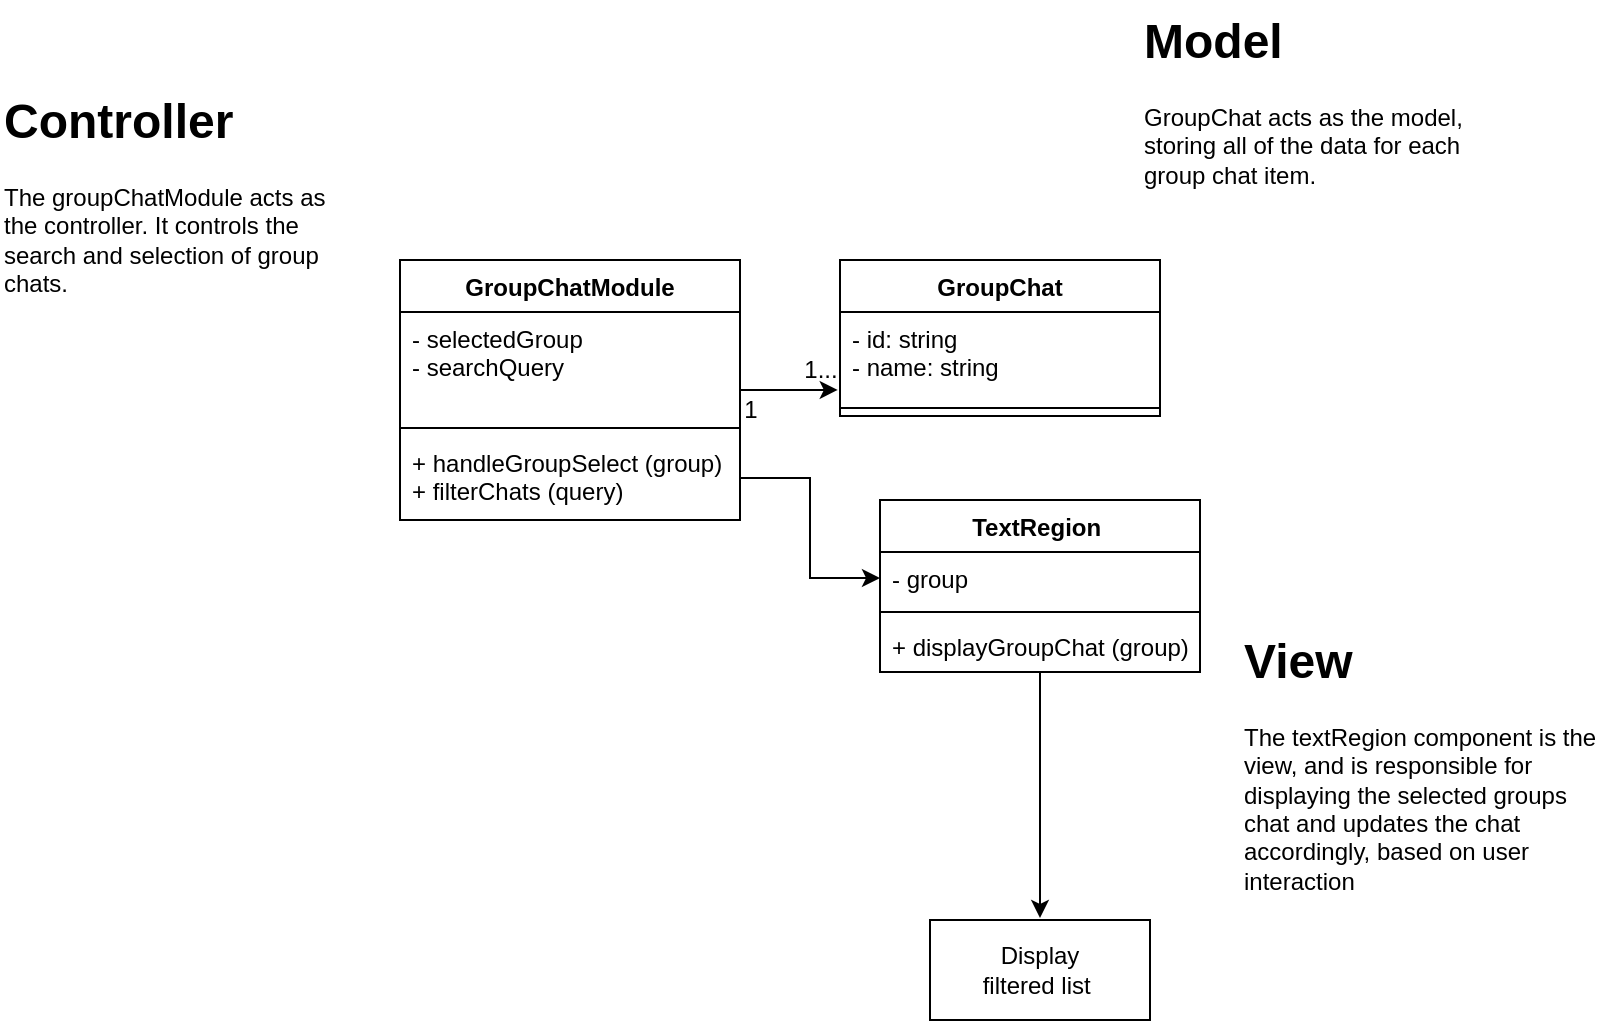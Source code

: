 <mxfile version="24.8.4">
  <diagram name="Page-1" id="VzMOn2M5lutdCOXoJg0h">
    <mxGraphModel grid="1" page="1" gridSize="10" guides="1" tooltips="1" connect="1" arrows="1" fold="1" pageScale="1" pageWidth="850" pageHeight="1100" math="0" shadow="0">
      <root>
        <mxCell id="0" />
        <mxCell id="1" parent="0" />
        <mxCell id="II5kcewWHrjLdTUGVy-r-1" value="GroupChat" style="swimlane;fontStyle=1;align=center;verticalAlign=top;childLayout=stackLayout;horizontal=1;startSize=26;horizontalStack=0;resizeParent=1;resizeParentMax=0;resizeLast=0;collapsible=1;marginBottom=0;whiteSpace=wrap;html=1;" vertex="1" parent="1">
          <mxGeometry x="340" y="150" width="160" height="78" as="geometry" />
        </mxCell>
        <mxCell id="II5kcewWHrjLdTUGVy-r-2" value="- id: string&lt;div&gt;- name: string&lt;/div&gt;" style="text;strokeColor=none;fillColor=none;align=left;verticalAlign=top;spacingLeft=4;spacingRight=4;overflow=hidden;rotatable=0;points=[[0,0.5],[1,0.5]];portConstraint=eastwest;whiteSpace=wrap;html=1;" vertex="1" parent="II5kcewWHrjLdTUGVy-r-1">
          <mxGeometry y="26" width="160" height="44" as="geometry" />
        </mxCell>
        <mxCell id="II5kcewWHrjLdTUGVy-r-3" value="" style="line;strokeWidth=1;fillColor=none;align=left;verticalAlign=middle;spacingTop=-1;spacingLeft=3;spacingRight=3;rotatable=0;labelPosition=right;points=[];portConstraint=eastwest;strokeColor=inherit;" vertex="1" parent="II5kcewWHrjLdTUGVy-r-1">
          <mxGeometry y="70" width="160" height="8" as="geometry" />
        </mxCell>
        <mxCell id="II5kcewWHrjLdTUGVy-r-23" value="" style="edgeStyle=orthogonalEdgeStyle;rounded=0;orthogonalLoop=1;jettySize=auto;html=1;entryX=-0.007;entryY=0.886;entryDx=0;entryDy=0;entryPerimeter=0;" edge="1" parent="1" source="II5kcewWHrjLdTUGVy-r-9" target="II5kcewWHrjLdTUGVy-r-2">
          <mxGeometry relative="1" as="geometry" />
        </mxCell>
        <mxCell id="II5kcewWHrjLdTUGVy-r-9" value="GroupChatModule" style="swimlane;fontStyle=1;align=center;verticalAlign=top;childLayout=stackLayout;horizontal=1;startSize=26;horizontalStack=0;resizeParent=1;resizeParentMax=0;resizeLast=0;collapsible=1;marginBottom=0;whiteSpace=wrap;html=1;" vertex="1" parent="1">
          <mxGeometry x="120" y="150" width="170" height="130" as="geometry" />
        </mxCell>
        <mxCell id="II5kcewWHrjLdTUGVy-r-10" value="- selectedGroup&lt;div&gt;- searchQuery&lt;/div&gt;" style="text;strokeColor=none;fillColor=none;align=left;verticalAlign=top;spacingLeft=4;spacingRight=4;overflow=hidden;rotatable=0;points=[[0,0.5],[1,0.5]];portConstraint=eastwest;whiteSpace=wrap;html=1;" vertex="1" parent="II5kcewWHrjLdTUGVy-r-9">
          <mxGeometry y="26" width="170" height="54" as="geometry" />
        </mxCell>
        <mxCell id="II5kcewWHrjLdTUGVy-r-11" value="" style="line;strokeWidth=1;fillColor=none;align=left;verticalAlign=middle;spacingTop=-1;spacingLeft=3;spacingRight=3;rotatable=0;labelPosition=right;points=[];portConstraint=eastwest;strokeColor=inherit;" vertex="1" parent="II5kcewWHrjLdTUGVy-r-9">
          <mxGeometry y="80" width="170" height="8" as="geometry" />
        </mxCell>
        <mxCell id="II5kcewWHrjLdTUGVy-r-12" value="+ handleGroupSelect (group)&lt;div&gt;+ filterChats (query)&lt;/div&gt;" style="text;strokeColor=none;fillColor=none;align=left;verticalAlign=top;spacingLeft=4;spacingRight=4;overflow=hidden;rotatable=0;points=[[0,0.5],[1,0.5]];portConstraint=eastwest;whiteSpace=wrap;html=1;" vertex="1" parent="II5kcewWHrjLdTUGVy-r-9">
          <mxGeometry y="88" width="170" height="42" as="geometry" />
        </mxCell>
        <mxCell id="II5kcewWHrjLdTUGVy-r-29" value="" style="edgeStyle=orthogonalEdgeStyle;rounded=0;orthogonalLoop=1;jettySize=auto;html=1;" edge="1" parent="1" source="II5kcewWHrjLdTUGVy-r-13">
          <mxGeometry relative="1" as="geometry">
            <mxPoint x="440" y="479" as="targetPoint" />
          </mxGeometry>
        </mxCell>
        <mxCell id="II5kcewWHrjLdTUGVy-r-13" value="TextRegion&amp;nbsp;" style="swimlane;fontStyle=1;align=center;verticalAlign=top;childLayout=stackLayout;horizontal=1;startSize=26;horizontalStack=0;resizeParent=1;resizeParentMax=0;resizeLast=0;collapsible=1;marginBottom=0;whiteSpace=wrap;html=1;" vertex="1" parent="1">
          <mxGeometry x="360" y="270" width="160" height="86" as="geometry" />
        </mxCell>
        <mxCell id="II5kcewWHrjLdTUGVy-r-14" value="- group" style="text;strokeColor=none;fillColor=none;align=left;verticalAlign=top;spacingLeft=4;spacingRight=4;overflow=hidden;rotatable=0;points=[[0,0.5],[1,0.5]];portConstraint=eastwest;whiteSpace=wrap;html=1;" vertex="1" parent="II5kcewWHrjLdTUGVy-r-13">
          <mxGeometry y="26" width="160" height="26" as="geometry" />
        </mxCell>
        <mxCell id="II5kcewWHrjLdTUGVy-r-15" value="" style="line;strokeWidth=1;fillColor=none;align=left;verticalAlign=middle;spacingTop=-1;spacingLeft=3;spacingRight=3;rotatable=0;labelPosition=right;points=[];portConstraint=eastwest;strokeColor=inherit;" vertex="1" parent="II5kcewWHrjLdTUGVy-r-13">
          <mxGeometry y="52" width="160" height="8" as="geometry" />
        </mxCell>
        <mxCell id="II5kcewWHrjLdTUGVy-r-16" value="+ displayGroupChat (group)" style="text;strokeColor=none;fillColor=none;align=left;verticalAlign=top;spacingLeft=4;spacingRight=4;overflow=hidden;rotatable=0;points=[[0,0.5],[1,0.5]];portConstraint=eastwest;whiteSpace=wrap;html=1;" vertex="1" parent="II5kcewWHrjLdTUGVy-r-13">
          <mxGeometry y="60" width="160" height="26" as="geometry" />
        </mxCell>
        <mxCell id="II5kcewWHrjLdTUGVy-r-17" value="Display&lt;div&gt;filtered list&amp;nbsp;&lt;/div&gt;" style="html=1;whiteSpace=wrap;" vertex="1" parent="1">
          <mxGeometry x="385" y="480" width="110" height="50" as="geometry" />
        </mxCell>
        <mxCell id="II5kcewWHrjLdTUGVy-r-20" value="1" style="text;html=1;align=center;verticalAlign=middle;resizable=0;points=[];autosize=1;strokeColor=none;fillColor=none;" vertex="1" parent="1">
          <mxGeometry x="280" y="210" width="30" height="30" as="geometry" />
        </mxCell>
        <mxCell id="II5kcewWHrjLdTUGVy-r-21" value="1..." style="text;html=1;align=center;verticalAlign=middle;resizable=0;points=[];autosize=1;strokeColor=none;fillColor=none;" vertex="1" parent="1">
          <mxGeometry x="310" y="190" width="40" height="30" as="geometry" />
        </mxCell>
        <mxCell id="II5kcewWHrjLdTUGVy-r-24" value="" style="edgeStyle=orthogonalEdgeStyle;rounded=0;orthogonalLoop=1;jettySize=auto;html=1;" edge="1" parent="1" source="II5kcewWHrjLdTUGVy-r-12" target="II5kcewWHrjLdTUGVy-r-14">
          <mxGeometry relative="1" as="geometry" />
        </mxCell>
        <mxCell id="II5kcewWHrjLdTUGVy-r-30" value="&lt;h1 style=&quot;margin-top: 0px;&quot;&gt;Controller&lt;/h1&gt;&lt;p&gt;The groupChatModule acts as the controller. It controls the search and selection of group chats.&lt;/p&gt;" style="text;html=1;whiteSpace=wrap;overflow=hidden;rounded=0;" vertex="1" parent="1">
          <mxGeometry x="-80" y="60" width="180" height="120" as="geometry" />
        </mxCell>
        <mxCell id="II5kcewWHrjLdTUGVy-r-33" value="&lt;h1 style=&quot;margin-top: 0px;&quot;&gt;Model&lt;/h1&gt;&lt;p&gt;GroupChat acts as the model, storing all of the data for each group chat item.&lt;/p&gt;" style="text;html=1;whiteSpace=wrap;overflow=hidden;rounded=0;" vertex="1" parent="1">
          <mxGeometry x="490" y="20" width="180" height="120" as="geometry" />
        </mxCell>
        <mxCell id="II5kcewWHrjLdTUGVy-r-34" value="&lt;h1 style=&quot;margin-top: 0px;&quot;&gt;View&lt;/h1&gt;&lt;p&gt;The textRegion component is the view, and is responsible for displaying the selected groups chat and updates the chat accordingly, based on user interaction&lt;/p&gt;" style="text;html=1;whiteSpace=wrap;overflow=hidden;rounded=0;" vertex="1" parent="1">
          <mxGeometry x="540" y="330" width="180" height="150" as="geometry" />
        </mxCell>
      </root>
    </mxGraphModel>
  </diagram>
</mxfile>
